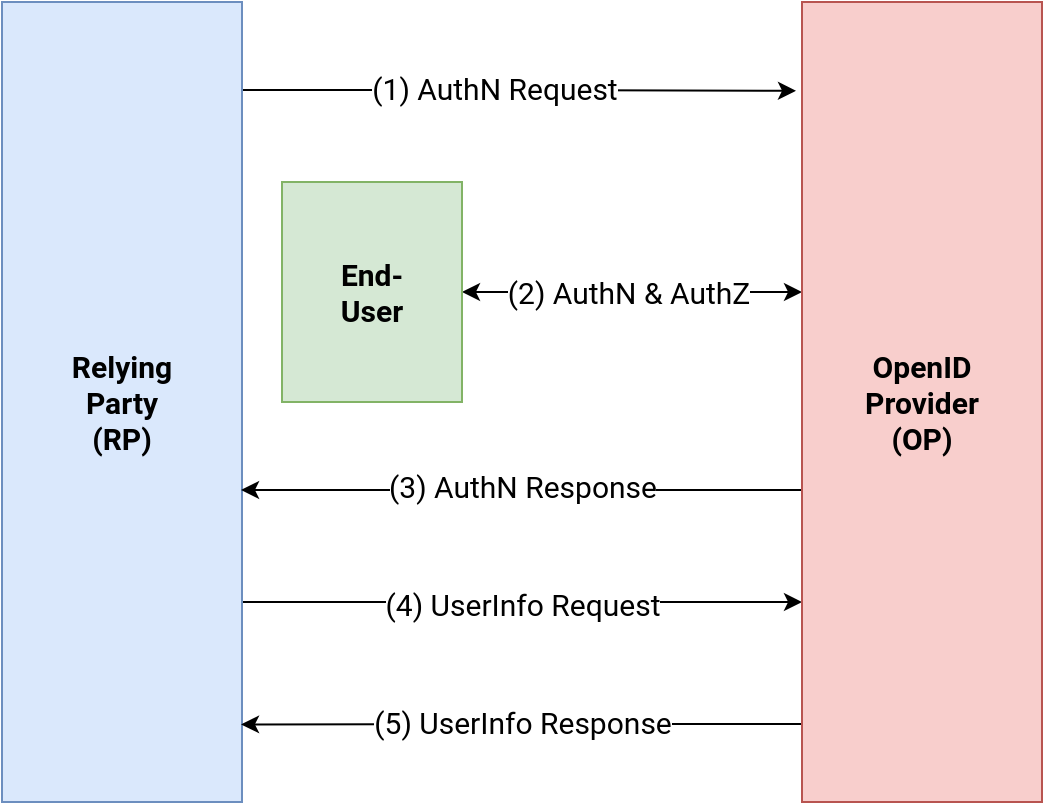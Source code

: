 <mxfile version="16.2.4" type="github">
  <diagram id="UbNqxVZC1guhLLcriv7x" name="Page-1">
    <mxGraphModel dx="556" dy="705" grid="1" gridSize="10" guides="1" tooltips="1" connect="1" arrows="1" fold="1" page="1" pageScale="1" pageWidth="1600" pageHeight="900" background="#ffffff" math="0" shadow="0">
      <root>
        <mxCell id="0" />
        <mxCell id="1" parent="0" />
        <mxCell id="OEehjUcmaIi9wJgI9I84-1" style="edgeStyle=orthogonalEdgeStyle;rounded=0;orthogonalLoop=1;jettySize=auto;html=1;entryX=-0.025;entryY=0.111;entryDx=0;entryDy=0;entryPerimeter=0;" edge="1" parent="1" source="s_u18fh8TWqF_D3X__ss-1" target="s_u18fh8TWqF_D3X__ss-4">
          <mxGeometry relative="1" as="geometry">
            <Array as="points">
              <mxPoint x="270" y="124" />
              <mxPoint x="270" y="124" />
            </Array>
          </mxGeometry>
        </mxCell>
        <mxCell id="OEehjUcmaIi9wJgI9I84-2" value="(1) AuthN Request" style="edgeLabel;html=1;align=center;verticalAlign=middle;resizable=0;points=[];fontSize=15;fontFamily=Roboto;fontSource=https%3A%2F%2Ffonts.googleapis.com%2Fcss%3Ffamily%3DRoboto;" vertex="1" connectable="0" parent="OEehjUcmaIi9wJgI9I84-1">
          <mxGeometry x="-0.688" y="1" relative="1" as="geometry">
            <mxPoint x="83" as="offset" />
          </mxGeometry>
        </mxCell>
        <mxCell id="OEehjUcmaIi9wJgI9I84-9" style="edgeStyle=orthogonalEdgeStyle;rounded=0;orthogonalLoop=1;jettySize=auto;html=1;entryX=0;entryY=0.75;entryDx=0;entryDy=0;fontFamily=Roboto;fontSource=https%3A%2F%2Ffonts.googleapis.com%2Fcss%3Ffamily%3DRoboto;fontSize=15;startArrow=none;startFill=0;" edge="1" parent="1" source="s_u18fh8TWqF_D3X__ss-1" target="s_u18fh8TWqF_D3X__ss-4">
          <mxGeometry relative="1" as="geometry">
            <Array as="points">
              <mxPoint x="240" y="380" />
              <mxPoint x="240" y="380" />
            </Array>
          </mxGeometry>
        </mxCell>
        <mxCell id="OEehjUcmaIi9wJgI9I84-10" value="(4) UserInfo Request" style="edgeLabel;html=1;align=center;verticalAlign=middle;resizable=0;points=[];fontSize=15;fontFamily=Roboto;" vertex="1" connectable="0" parent="OEehjUcmaIi9wJgI9I84-9">
          <mxGeometry x="-0.286" y="-1" relative="1" as="geometry">
            <mxPoint x="40" as="offset" />
          </mxGeometry>
        </mxCell>
        <mxCell id="s_u18fh8TWqF_D3X__ss-1" value="&lt;b style=&quot;font-size: 15px&quot;&gt;Relying&lt;br&gt;Party&lt;br&gt;(RP)&lt;br&gt;&lt;/b&gt;" style="rounded=0;whiteSpace=wrap;html=1;fillColor=#dae8fc;strokeColor=#6c8ebf;fontSize=15;fontFamily=Roboto;fontSource=https%3A%2F%2Ffonts.googleapis.com%2Fcss%3Ffamily%3DRoboto;" parent="1" vertex="1">
          <mxGeometry x="40" y="80" width="120" height="400" as="geometry" />
        </mxCell>
        <mxCell id="OEehjUcmaIi9wJgI9I84-5" style="edgeStyle=orthogonalEdgeStyle;rounded=0;orthogonalLoop=1;jettySize=auto;html=1;fontFamily=Roboto;fontSource=https%3A%2F%2Ffonts.googleapis.com%2Fcss%3Ffamily%3DRoboto;fontSize=15;startArrow=classic;startFill=1;" edge="1" parent="1" source="s_u18fh8TWqF_D3X__ss-4" target="OEehjUcmaIi9wJgI9I84-3">
          <mxGeometry relative="1" as="geometry">
            <Array as="points">
              <mxPoint x="410" y="225" />
              <mxPoint x="410" y="225" />
            </Array>
          </mxGeometry>
        </mxCell>
        <mxCell id="OEehjUcmaIi9wJgI9I84-6" value="(2) AuthN &amp;amp; AuthZ" style="edgeLabel;html=1;align=center;verticalAlign=middle;resizable=0;points=[];fontSize=15;fontFamily=Roboto;" vertex="1" connectable="0" parent="OEehjUcmaIi9wJgI9I84-5">
          <mxGeometry x="0.708" y="-3" relative="1" as="geometry">
            <mxPoint x="58" y="3" as="offset" />
          </mxGeometry>
        </mxCell>
        <mxCell id="OEehjUcmaIi9wJgI9I84-7" style="edgeStyle=orthogonalEdgeStyle;rounded=0;orthogonalLoop=1;jettySize=auto;html=1;entryX=0.996;entryY=0.61;entryDx=0;entryDy=0;entryPerimeter=0;fontFamily=Roboto;fontSource=https%3A%2F%2Ffonts.googleapis.com%2Fcss%3Ffamily%3DRoboto;fontSize=15;startArrow=none;startFill=0;" edge="1" parent="1" source="s_u18fh8TWqF_D3X__ss-4" target="s_u18fh8TWqF_D3X__ss-1">
          <mxGeometry relative="1" as="geometry">
            <Array as="points">
              <mxPoint x="370" y="324" />
              <mxPoint x="370" y="324" />
            </Array>
          </mxGeometry>
        </mxCell>
        <mxCell id="OEehjUcmaIi9wJgI9I84-8" value="(3) AuthN Response" style="edgeLabel;html=1;align=center;verticalAlign=middle;resizable=0;points=[];fontSize=15;fontFamily=Roboto;" vertex="1" connectable="0" parent="OEehjUcmaIi9wJgI9I84-7">
          <mxGeometry x="0.726" y="-4" relative="1" as="geometry">
            <mxPoint x="102" y="2" as="offset" />
          </mxGeometry>
        </mxCell>
        <mxCell id="OEehjUcmaIi9wJgI9I84-11" style="edgeStyle=orthogonalEdgeStyle;rounded=0;orthogonalLoop=1;jettySize=auto;html=1;entryX=0.996;entryY=0.903;entryDx=0;entryDy=0;entryPerimeter=0;fontFamily=Roboto;fontSource=https%3A%2F%2Ffonts.googleapis.com%2Fcss%3Ffamily%3DRoboto;fontSize=15;startArrow=none;startFill=0;" edge="1" parent="1" source="s_u18fh8TWqF_D3X__ss-4" target="s_u18fh8TWqF_D3X__ss-1">
          <mxGeometry relative="1" as="geometry">
            <Array as="points">
              <mxPoint x="350" y="441" />
              <mxPoint x="350" y="441" />
            </Array>
          </mxGeometry>
        </mxCell>
        <mxCell id="OEehjUcmaIi9wJgI9I84-12" value="(5) UserInfo Response" style="edgeLabel;html=1;align=center;verticalAlign=middle;resizable=0;points=[];fontSize=15;fontFamily=Roboto;" vertex="1" connectable="0" parent="OEehjUcmaIi9wJgI9I84-11">
          <mxGeometry x="0.283" y="1" relative="1" as="geometry">
            <mxPoint x="40" y="-2" as="offset" />
          </mxGeometry>
        </mxCell>
        <mxCell id="s_u18fh8TWqF_D3X__ss-4" value="&lt;b style=&quot;font-size: 15px&quot;&gt;OpenID&lt;br&gt;Provider&lt;br&gt;(OP)&lt;br style=&quot;font-size: 15px&quot;&gt;&lt;/b&gt;" style="rounded=0;whiteSpace=wrap;html=1;fillColor=#f8cecc;strokeColor=#b85450;fontSize=15;fontFamily=Roboto;fontSource=https%3A%2F%2Ffonts.googleapis.com%2Fcss%3Ffamily%3DRoboto;" parent="1" vertex="1">
          <mxGeometry x="440" y="80" width="120" height="400" as="geometry" />
        </mxCell>
        <mxCell id="OEehjUcmaIi9wJgI9I84-3" value="&lt;b style=&quot;font-size: 15px&quot;&gt;End-&lt;br&gt;User&lt;br style=&quot;font-size: 15px&quot;&gt;&lt;/b&gt;" style="rounded=0;whiteSpace=wrap;html=1;fillColor=#d5e8d4;strokeColor=#82b366;fontSize=15;fontFamily=Roboto;fontSource=https%3A%2F%2Ffonts.googleapis.com%2Fcss%3Ffamily%3DRoboto;" vertex="1" parent="1">
          <mxGeometry x="180" y="170" width="90" height="110" as="geometry" />
        </mxCell>
      </root>
    </mxGraphModel>
  </diagram>
</mxfile>

